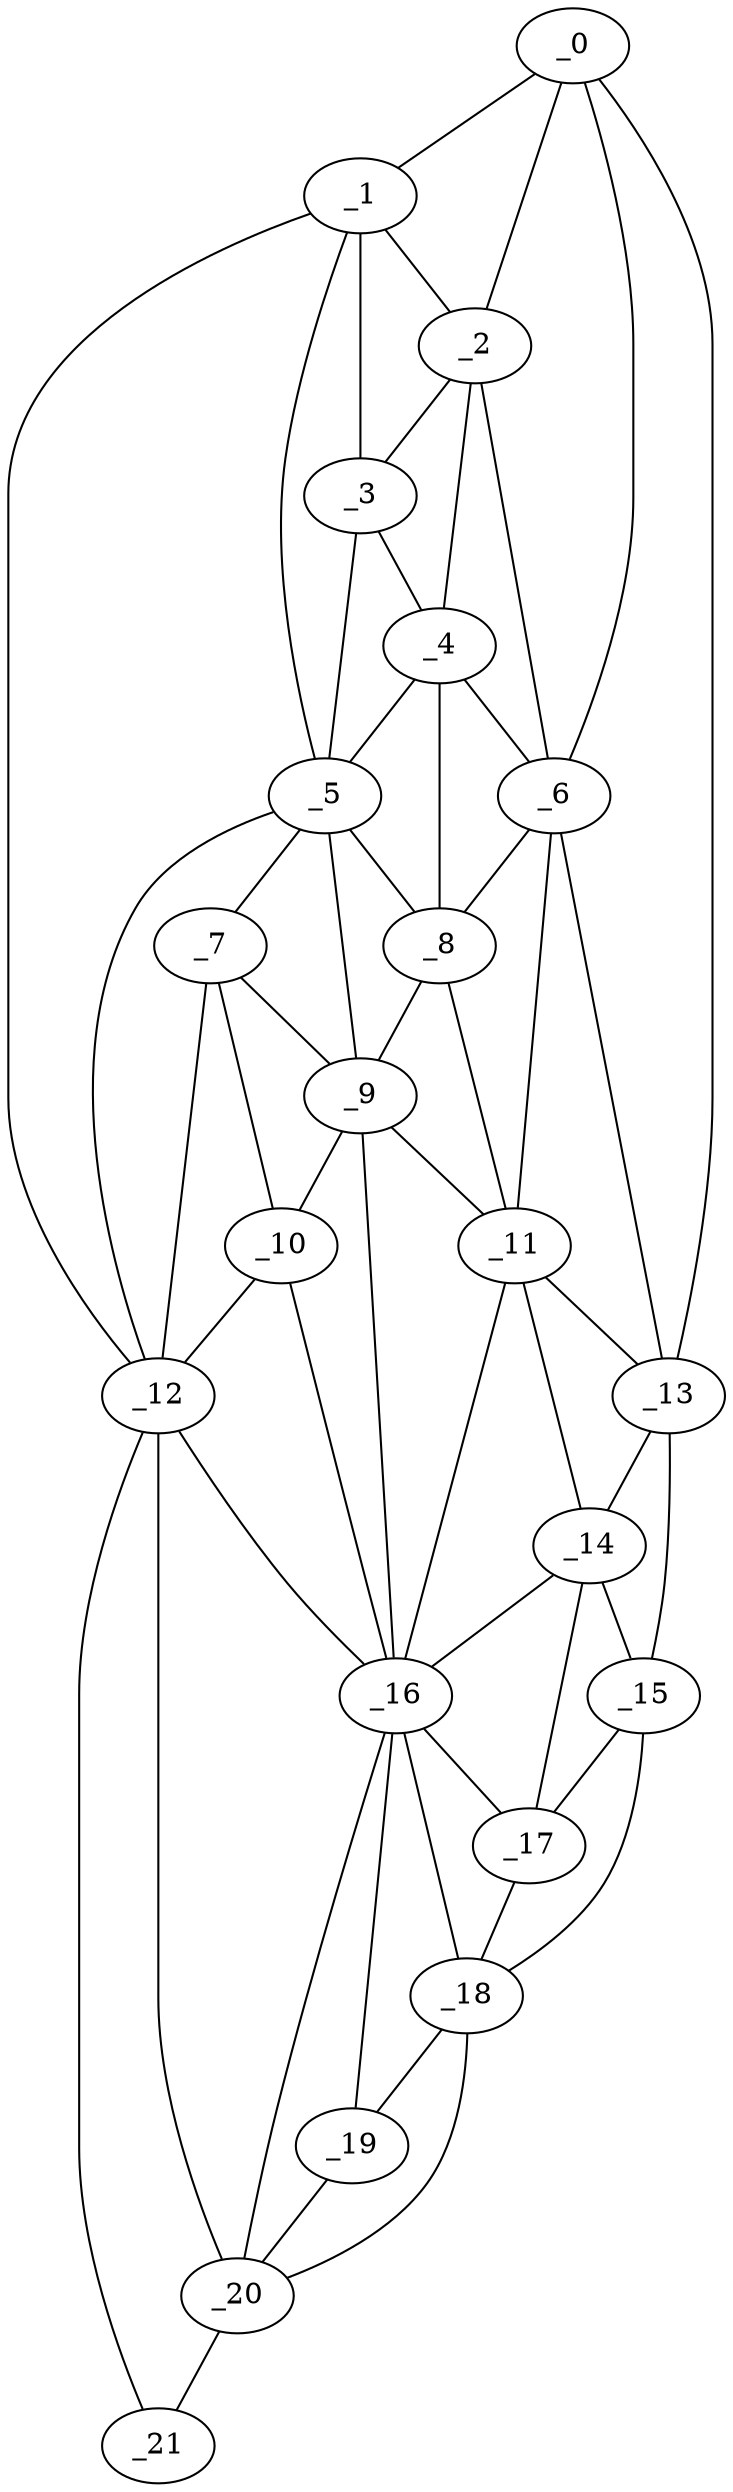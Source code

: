 graph "obj76__255.gxl" {
	_0	 [x=10,
		y=24];
	_1	 [x=15,
		y=42];
	_0 -- _1	 [valence=1];
	_2	 [x=17,
		y=30];
	_0 -- _2	 [valence=1];
	_6	 [x=28,
		y=30];
	_0 -- _6	 [valence=1];
	_13	 [x=65,
		y=18];
	_0 -- _13	 [valence=1];
	_1 -- _2	 [valence=1];
	_3	 [x=18,
		y=43];
	_1 -- _3	 [valence=2];
	_5	 [x=26,
		y=50];
	_1 -- _5	 [valence=1];
	_12	 [x=58,
		y=106];
	_1 -- _12	 [valence=1];
	_2 -- _3	 [valence=2];
	_4	 [x=24,
		y=43];
	_2 -- _4	 [valence=1];
	_2 -- _6	 [valence=2];
	_3 -- _4	 [valence=2];
	_3 -- _5	 [valence=2];
	_4 -- _5	 [valence=2];
	_4 -- _6	 [valence=2];
	_8	 [x=35,
		y=40];
	_4 -- _8	 [valence=2];
	_7	 [x=31,
		y=54];
	_5 -- _7	 [valence=2];
	_5 -- _8	 [valence=2];
	_9	 [x=39,
		y=45];
	_5 -- _9	 [valence=2];
	_5 -- _12	 [valence=2];
	_6 -- _8	 [valence=2];
	_11	 [x=44,
		y=35];
	_6 -- _11	 [valence=2];
	_6 -- _13	 [valence=1];
	_7 -- _9	 [valence=2];
	_10	 [x=40,
		y=62];
	_7 -- _10	 [valence=2];
	_7 -- _12	 [valence=2];
	_8 -- _9	 [valence=2];
	_8 -- _11	 [valence=1];
	_9 -- _10	 [valence=2];
	_9 -- _11	 [valence=2];
	_16	 [x=77,
		y=63];
	_9 -- _16	 [valence=2];
	_10 -- _12	 [valence=2];
	_10 -- _16	 [valence=2];
	_11 -- _13	 [valence=2];
	_14	 [x=71,
		y=29];
	_11 -- _14	 [valence=1];
	_11 -- _16	 [valence=2];
	_12 -- _16	 [valence=1];
	_20	 [x=117,
		y=92];
	_12 -- _20	 [valence=1];
	_21	 [x=118,
		y=99];
	_12 -- _21	 [valence=1];
	_13 -- _14	 [valence=2];
	_15	 [x=77,
		y=27];
	_13 -- _15	 [valence=1];
	_14 -- _15	 [valence=2];
	_14 -- _16	 [valence=2];
	_17	 [x=78,
		y=32];
	_14 -- _17	 [valence=2];
	_15 -- _17	 [valence=1];
	_18	 [x=87,
		y=38];
	_15 -- _18	 [valence=1];
	_16 -- _17	 [valence=1];
	_16 -- _18	 [valence=2];
	_19	 [x=96,
		y=56];
	_16 -- _19	 [valence=1];
	_16 -- _20	 [valence=2];
	_17 -- _18	 [valence=2];
	_18 -- _19	 [valence=2];
	_18 -- _20	 [valence=1];
	_19 -- _20	 [valence=2];
	_20 -- _21	 [valence=1];
}
